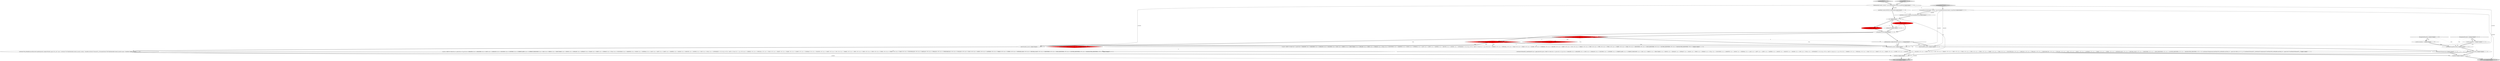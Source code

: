 digraph {
20 [style = filled, label = "tableIdentifier['0', '1', '0']", fillcolor = lightgray, shape = diamond image = "AAA0AAABBB2BBB"];
4 [style = filled, label = "(((_la) & ~0x3f) == 0 && ((1L << _la) & ((1L << ANALYZE) | (1L << ANALYZED) | (1L << CATALOGS) | (1L << COLUMNS) | (1L << DAY) | (1L << DEBUG) | (1L << EXECUTABLE) | (1L << EXPLAIN) | (1L << FIRST) | (1L << FORMAT) | (1L << FULL) | (1L << FUNCTIONS) | (1L << GRAPHVIZ) | (1L << HOUR) | (1L << INTERVAL) | (1L << LAST) | (1L << LIMIT) | (1L << MAPPED) | (1L << MINUTE) | (1L << MONTH) | (1L << OPTIMIZED))) != 0) || ((((_la - 67)) & ~0x3f) == 0 && ((1L << (_la - 67)) & ((1L << (PARSED - 67)) | (1L << (PHYSICAL - 67)) | (1L << (PLAN - 67)) | (1L << (RLIKE - 67)) | (1L << (QUERY - 67)) | (1L << (SCHEMAS - 67)) | (1L << (SECOND - 67)) | (1L << (SHOW - 67)) | (1L << (SYS - 67)) | (1L << (TABLES - 67)) | (1L << (TEXT - 67)) | (1L << (TYPE - 67)) | (1L << (TYPES - 67)) | (1L << (VERIFY - 67)) | (1L << (YEAR - 67)) | (1L << (IDENTIFIER - 67)) | (1L << (DIGIT_IDENTIFIER - 67)) | (1L << (QUOTED_IDENTIFIER - 67)) | (1L << (BACKQUOTED_IDENTIFIER - 67)))) != 0)@@@14@@@['1', '1', '0']", fillcolor = white, shape = diamond image = "AAA0AAABBB1BBB"];
11 [style = filled, label = "enterOuterAlt(_localctx,2)@@@26@@@['1', '1', '0']", fillcolor = white, shape = ellipse image = "AAA0AAABBB1BBB"];
1 [style = filled, label = "setState(753)@@@7@@@['1', '0', '0']", fillcolor = red, shape = ellipse image = "AAA1AAABBB1BBB"];
22 [style = filled, label = "getInterpreter().adaptivePredict(_input,101,_ctx)@@@9@@@['0', '1', '0']", fillcolor = red, shape = diamond image = "AAA1AAABBB2BBB"];
14 [style = filled, label = "int _la@@@5@@@['1', '1', '1']", fillcolor = white, shape = ellipse image = "AAA0AAABBB1BBB"];
32 [style = filled, label = "enterRule(_localctx,24,RULE_groupingExpressions)@@@4@@@['0', '0', '1']", fillcolor = white, shape = ellipse image = "AAA0AAABBB3BBB"];
2 [style = filled, label = "RecognitionException re@@@45@@@['1', '1', '0']", fillcolor = white, shape = diamond image = "AAA0AAABBB1BBB"];
9 [style = filled, label = "return _localctx@@@53@@@['1', '1', '0']", fillcolor = lightgray, shape = ellipse image = "AAA0AAABBB1BBB"];
29 [style = filled, label = "getInterpreter().adaptivePredict(_input,40,_ctx)@@@9@@@['0', '0', '1']", fillcolor = white, shape = diamond image = "AAA0AAABBB3BBB"];
27 [style = filled, label = "RecognitionException re@@@50@@@['0', '0', '1']", fillcolor = white, shape = diamond image = "AAA0AAABBB3BBB"];
33 [style = filled, label = "GroupingExpressionsContext _localctx = new GroupingExpressionsContext(_ctx,getState())@@@3@@@['0', '0', '1']", fillcolor = white, shape = ellipse image = "AAA0AAABBB3BBB"];
6 [style = filled, label = "_errHandler.reportError(this,re)@@@52@@@['1', '1', '1']", fillcolor = white, shape = ellipse image = "AAA0AAABBB1BBB"];
10 [style = filled, label = "enterOuterAlt(_localctx,1)@@@10@@@['1', '1', '1']", fillcolor = white, shape = ellipse image = "AAA0AAABBB1BBB"];
23 [style = filled, label = "groupingExpressions['0', '0', '1']", fillcolor = lightgray, shape = diamond image = "AAA0AAABBB3BBB"];
0 [style = filled, label = "_localctx.exception = re@@@46@@@['1', '1', '0']", fillcolor = white, shape = ellipse image = "AAA0AAABBB1BBB"];
16 [style = filled, label = "_errHandler.recover(this,re)@@@53@@@['1', '1', '1']", fillcolor = white, shape = ellipse image = "AAA0AAABBB1BBB"];
18 [style = filled, label = "getInterpreter().adaptivePredict(_input,99,_ctx)@@@30@@@['1', '0', '0']", fillcolor = red, shape = diamond image = "AAA1AAABBB1BBB"];
34 [style = filled, label = "(((_la) & ~0x3f) == 0 && ((1L << _la) & ((1L << T__0) | (1L << ANALYZE) | (1L << ANALYZED) | (1L << CAST) | (1L << CATALOGS) | (1L << COLUMNS) | (1L << CONVERT) | (1L << CURRENT_DATE) | (1L << CURRENT_TIMESTAMP) | (1L << DAY) | (1L << DEBUG) | (1L << EXECUTABLE) | (1L << EXISTS) | (1L << EXPLAIN) | (1L << EXTRACT) | (1L << FALSE) | (1L << FIRST) | (1L << FORMAT) | (1L << FULL) | (1L << FUNCTIONS) | (1L << GRAPHVIZ) | (1L << HOUR) | (1L << INTERVAL) | (1L << LAST) | (1L << LEFT) | (1L << LIMIT) | (1L << MAPPED) | (1L << MATCH) | (1L << MINUTE) | (1L << MONTH) | (1L << NOT) | (1L << NULL) | (1L << OPTIMIZED))) != 0) || ((((_la - 67)) & ~0x3f) == 0 && ((1L << (_la - 67)) & ((1L << (PARSED - 67)) | (1L << (PHYSICAL - 67)) | (1L << (PLAN - 67)) | (1L << (RIGHT - 67)) | (1L << (RLIKE - 67)) | (1L << (QUERY - 67)) | (1L << (SCHEMAS - 67)) | (1L << (SECOND - 67)) | (1L << (SHOW - 67)) | (1L << (SYS - 67)) | (1L << (TABLES - 67)) | (1L << (TEXT - 67)) | (1L << (TRUE - 67)) | (1L << (TYPE - 67)) | (1L << (TYPES - 67)) | (1L << (VERIFY - 67)) | (1L << (YEAR - 67)) | (1L << (FUNCTION_ESC - 67)) | (1L << (DATE_ESC - 67)) | (1L << (TIME_ESC - 67)) | (1L << (TIMESTAMP_ESC - 67)) | (1L << (GUID_ESC - 67)) | (1L << (PLUS - 67)) | (1L << (MINUS - 67)) | (1L << (ASTERISK - 67)) | (1L << (PARAM - 67)) | (1L << (STRING - 67)) | (1L << (INTEGER_VALUE - 67)) | (1L << (DECIMAL_VALUE - 67)) | (1L << (IDENTIFIER - 67)) | (1L << (DIGIT_IDENTIFIER - 67)) | (1L << (QUOTED_IDENTIFIER - 67)) | (1L << (BACKQUOTED_IDENTIFIER - 67)))) != 0)@@@16@@@['0', '0', '1']", fillcolor = white, shape = diamond image = "AAA0AAABBB3BBB"];
19 [style = filled, label = "getInterpreter().adaptivePredict(_input,100,_ctx)@@@30@@@['0', '1', '0']", fillcolor = red, shape = diamond image = "AAA1AAABBB2BBB"];
15 [style = filled, label = "enterRule(_localctx,96,RULE_tableIdentifier)@@@4@@@['1', '1', '0']", fillcolor = white, shape = ellipse image = "AAA0AAABBB1BBB"];
31 [style = filled, label = "return _localctx@@@58@@@['0', '0', '1']", fillcolor = lightgray, shape = ellipse image = "AAA0AAABBB3BBB"];
21 [style = filled, label = "setState(759)@@@7@@@['0', '1', '0']", fillcolor = red, shape = ellipse image = "AAA1AAABBB2BBB"];
3 [style = filled, label = "{setState(318)match(T__0)setState(327)_la = _input.LA(1)if ((((_la) & ~0x3f) == 0 && ((1L << _la) & ((1L << T__0) | (1L << ANALYZE) | (1L << ANALYZED) | (1L << CAST) | (1L << CATALOGS) | (1L << COLUMNS) | (1L << CONVERT) | (1L << CURRENT_DATE) | (1L << CURRENT_TIMESTAMP) | (1L << DAY) | (1L << DEBUG) | (1L << EXECUTABLE) | (1L << EXISTS) | (1L << EXPLAIN) | (1L << EXTRACT) | (1L << FALSE) | (1L << FIRST) | (1L << FORMAT) | (1L << FULL) | (1L << FUNCTIONS) | (1L << GRAPHVIZ) | (1L << HOUR) | (1L << INTERVAL) | (1L << LAST) | (1L << LEFT) | (1L << LIMIT) | (1L << MAPPED) | (1L << MATCH) | (1L << MINUTE) | (1L << MONTH) | (1L << NOT) | (1L << NULL) | (1L << OPTIMIZED))) != 0) || ((((_la - 67)) & ~0x3f) == 0 && ((1L << (_la - 67)) & ((1L << (PARSED - 67)) | (1L << (PHYSICAL - 67)) | (1L << (PLAN - 67)) | (1L << (RIGHT - 67)) | (1L << (RLIKE - 67)) | (1L << (QUERY - 67)) | (1L << (SCHEMAS - 67)) | (1L << (SECOND - 67)) | (1L << (SHOW - 67)) | (1L << (SYS - 67)) | (1L << (TABLES - 67)) | (1L << (TEXT - 67)) | (1L << (TRUE - 67)) | (1L << (TYPE - 67)) | (1L << (TYPES - 67)) | (1L << (VERIFY - 67)) | (1L << (YEAR - 67)) | (1L << (FUNCTION_ESC - 67)) | (1L << (DATE_ESC - 67)) | (1L << (TIME_ESC - 67)) | (1L << (TIMESTAMP_ESC - 67)) | (1L << (GUID_ESC - 67)) | (1L << (PLUS - 67)) | (1L << (MINUS - 67)) | (1L << (ASTERISK - 67)) | (1L << (PARAM - 67)) | (1L << (STRING - 67)) | (1L << (INTEGER_VALUE - 67)) | (1L << (DECIMAL_VALUE - 67)) | (1L << (IDENTIFIER - 67)) | (1L << (DIGIT_IDENTIFIER - 67)) | (1L << (QUOTED_IDENTIFIER - 67)) | (1L << (BACKQUOTED_IDENTIFIER - 67)))) != 0)) {{setState(319)expression()setState(324)_errHandler.sync(this)_la = _input.LA(1)while (_la == T__2) {{{setState(320)match(T__2)setState(321)expression()}}setState(326)_errHandler.sync(this)_la = _input.LA(1)}}}setState(329)match(T__1)}@@@11@@@['1', '1', '1']", fillcolor = white, shape = ellipse image = "AAA0AAABBB1BBB"];
8 [style = filled, label = "{setState(756)_errHandler.sync(this)switch (getInterpreter().adaptivePredict(_input,100,_ctx)) {case 1:{setState(753)((TableIdentifierContext)_localctx).catalog = identifier()setState(754)match(T__3)}breaksetState(758)((TableIdentifierContext)_localctx).name = identifier()}@@@27@@@['1', '1', '0']", fillcolor = white, shape = ellipse image = "AAA0AAABBB1BBB"];
25 [style = filled, label = "setState(331)@@@7@@@['0', '0', '1']", fillcolor = white, shape = ellipse image = "AAA0AAABBB3BBB"];
12 [style = filled, label = "{exitRule()}@@@50@@@['1', '1', '0']", fillcolor = white, shape = ellipse image = "AAA0AAABBB1BBB"];
17 [style = filled, label = "tableIdentifier['1', '0', '0']", fillcolor = lightgray, shape = diamond image = "AAA0AAABBB1BBB"];
24 [style = filled, label = "enterOuterAlt(_localctx,2)@@@42@@@['0', '0', '1']", fillcolor = white, shape = ellipse image = "AAA0AAABBB3BBB"];
5 [style = filled, label = "_errHandler.sync(this)@@@8@@@['1', '1', '1']", fillcolor = white, shape = ellipse image = "AAA0AAABBB1BBB"];
7 [style = filled, label = "getInterpreter().adaptivePredict(_input,100,_ctx)@@@9@@@['1', '0', '0']", fillcolor = red, shape = diamond image = "AAA1AAABBB1BBB"];
28 [style = filled, label = "_localctx.exception = re@@@51@@@['0', '0', '1']", fillcolor = white, shape = ellipse image = "AAA0AAABBB3BBB"];
26 [style = filled, label = "{setState(330)expression()}@@@43@@@['0', '0', '1']", fillcolor = white, shape = ellipse image = "AAA0AAABBB3BBB"];
13 [style = filled, label = "TableIdentifierContext _localctx = new TableIdentifierContext(_ctx,getState())@@@3@@@['1', '1', '0']", fillcolor = white, shape = ellipse image = "AAA0AAABBB1BBB"];
30 [style = filled, label = "{exitRule()}@@@55@@@['0', '0', '1']", fillcolor = white, shape = ellipse image = "AAA0AAABBB3BBB"];
1->5 [style = bold, label=""];
5->29 [style = bold, label=""];
29->10 [style = dotted, label="true"];
28->6 [style = bold, label=""];
7->11 [style = bold, label=""];
20->13 [style = bold, label=""];
14->25 [style = bold, label=""];
7->10 [style = dotted, label="true"];
2->0 [style = dotted, label="true"];
22->10 [style = dotted, label="true"];
15->14 [style = bold, label=""];
22->19 [style = dotted, label="true"];
7->10 [style = bold, label=""];
0->6 [style = bold, label=""];
29->34 [style = dotted, label="true"];
3->9 [style = solid, label="_localctx"];
27->28 [style = bold, label=""];
15->32 [style = dashed, label="0"];
10->3 [style = bold, label=""];
32->14 [style = bold, label=""];
14->3 [style = solid, label="_la"];
22->11 [style = dotted, label="true"];
1->21 [style = dashed, label="0"];
3->12 [style = bold, label=""];
18->19 [style = dashed, label="0"];
12->9 [style = bold, label=""];
33->10 [style = solid, label="_localctx"];
33->31 [style = solid, label="_localctx"];
14->1 [style = bold, label=""];
26->30 [style = bold, label=""];
21->5 [style = bold, label=""];
24->26 [style = bold, label=""];
27->28 [style = dotted, label="true"];
2->0 [style = bold, label=""];
23->33 [style = bold, label=""];
7->11 [style = dotted, label="true"];
2->6 [style = dotted, label="true"];
6->16 [style = bold, label=""];
30->31 [style = bold, label=""];
16->30 [style = bold, label=""];
7->4 [style = dotted, label="true"];
4->34 [style = dashed, label="0"];
22->10 [style = bold, label=""];
7->18 [style = dotted, label="true"];
13->11 [style = solid, label="_localctx"];
13->33 [style = dashed, label="0"];
5->7 [style = bold, label=""];
11->8 [style = bold, label=""];
13->15 [style = solid, label="_localctx"];
33->32 [style = bold, label=""];
17->13 [style = bold, label=""];
25->5 [style = bold, label=""];
13->15 [style = bold, label=""];
29->10 [style = bold, label=""];
14->21 [style = bold, label=""];
27->6 [style = dotted, label="true"];
33->32 [style = solid, label="_localctx"];
7->29 [style = dashed, label="0"];
1->25 [style = dashed, label="0"];
8->9 [style = solid, label="_localctx"];
29->24 [style = bold, label=""];
5->22 [style = bold, label=""];
3->30 [style = bold, label=""];
16->12 [style = bold, label=""];
22->4 [style = dotted, label="true"];
22->11 [style = bold, label=""];
8->12 [style = bold, label=""];
29->24 [style = dotted, label="true"];
7->22 [style = dashed, label="0"];
2->16 [style = dotted, label="true"];
13->10 [style = solid, label="_localctx"];
33->24 [style = solid, label="_localctx"];
27->16 [style = dotted, label="true"];
}
